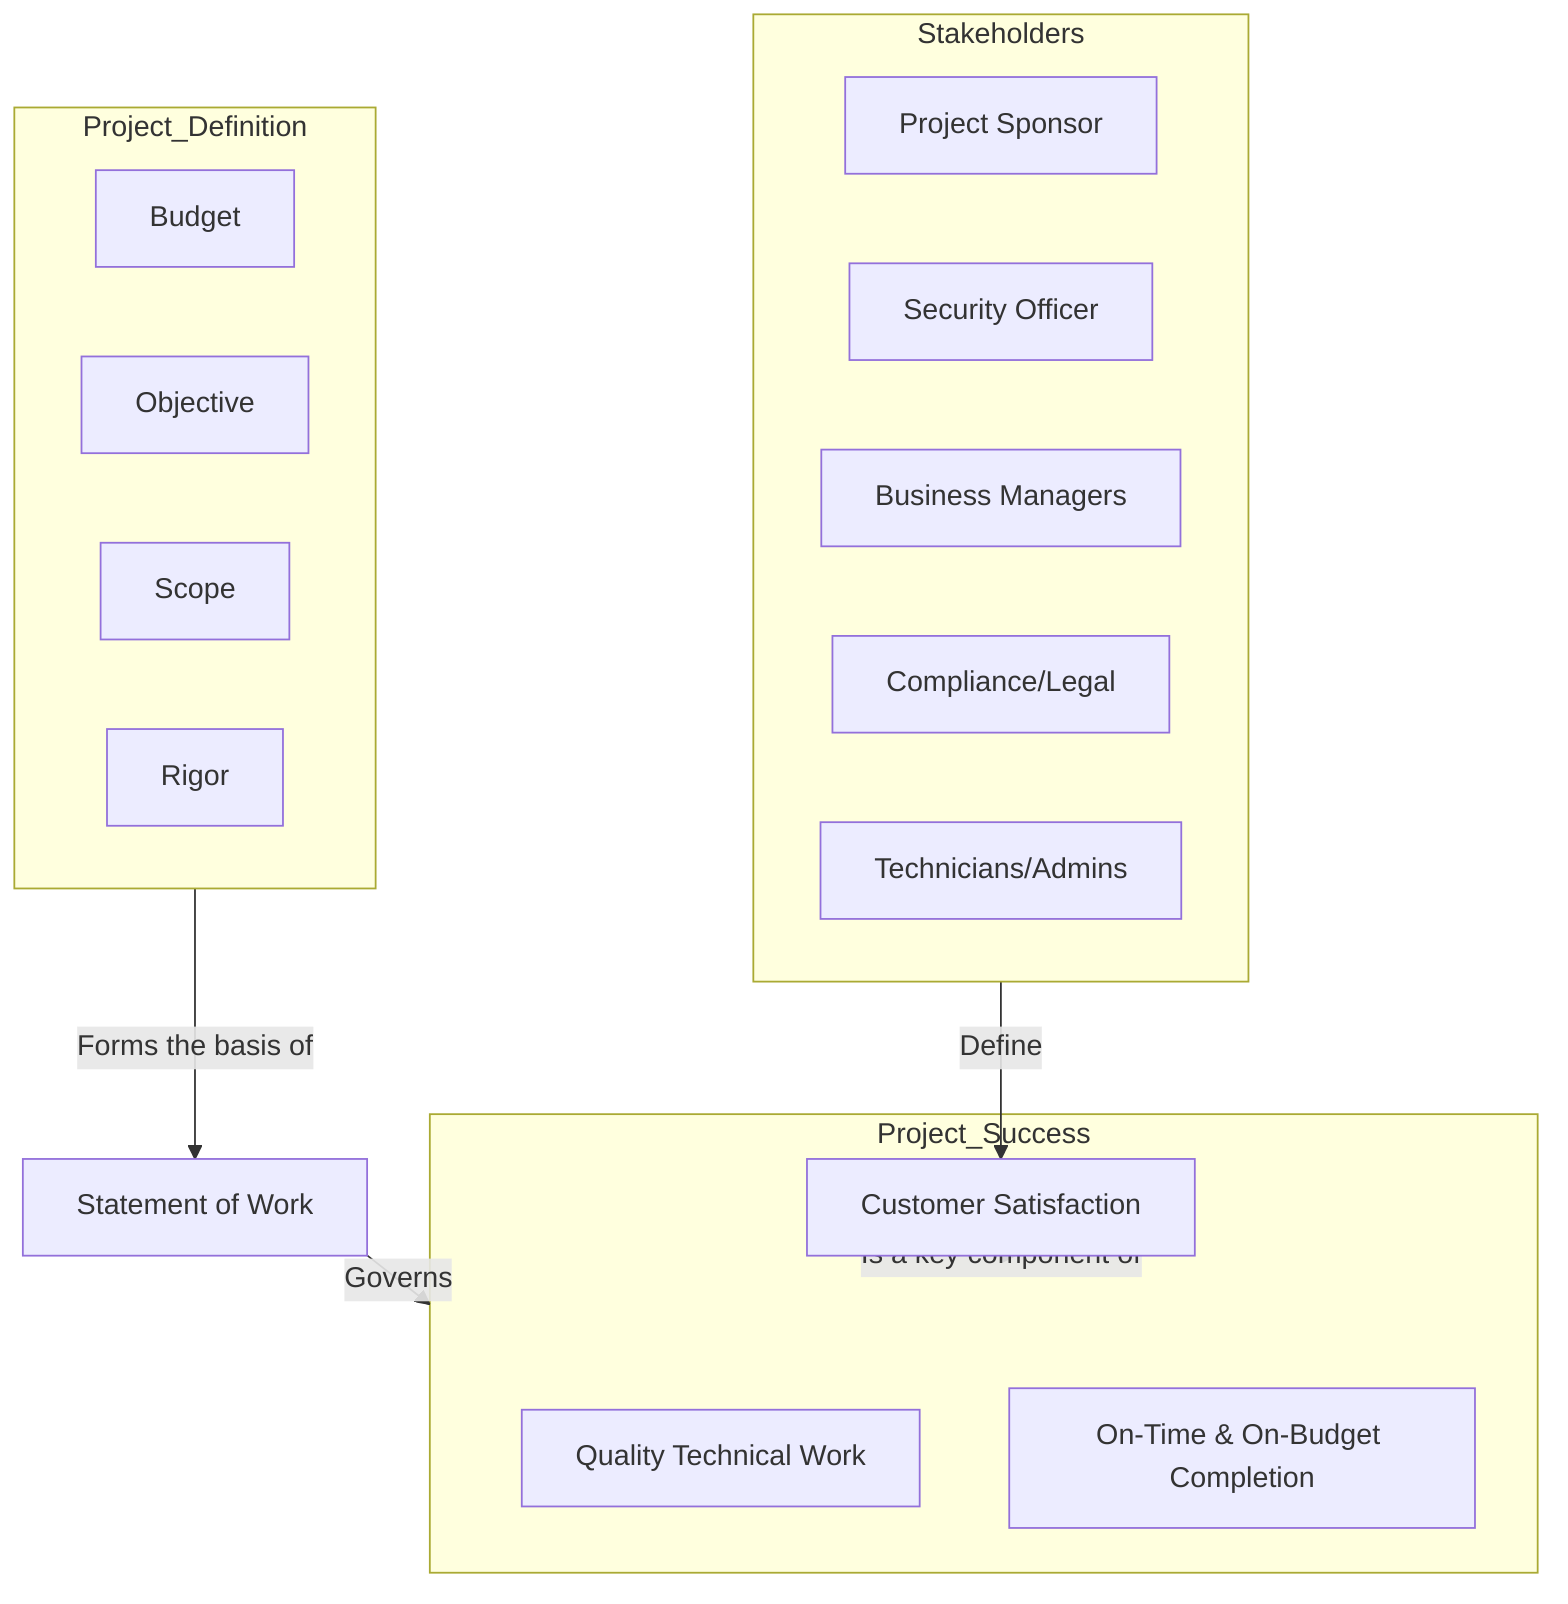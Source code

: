 graph TD
    subgraph Project_Definition
        A[Budget]
        B[Objective]
        C[Scope]
        D[Rigor]
    end

    subgraph Project_Success
        S1[Customer Satisfaction]
        S2[Quality Technical Work]
        S3[On-Time & On-Budget Completion]
    end

    subgraph Stakeholders
        P[Project Sponsor]
        SO[Security Officer]
        BM[Business Managers]
        CO[Compliance/Legal]
        T[Technicians/Admins]
    end

    Project_Definition -- Forms the basis of --> SOW[Statement of Work]
    SOW -- Governs --> Project_Success
    Stakeholders -- Define --> S1
    S1 -- Is a key component of --> Project_Success